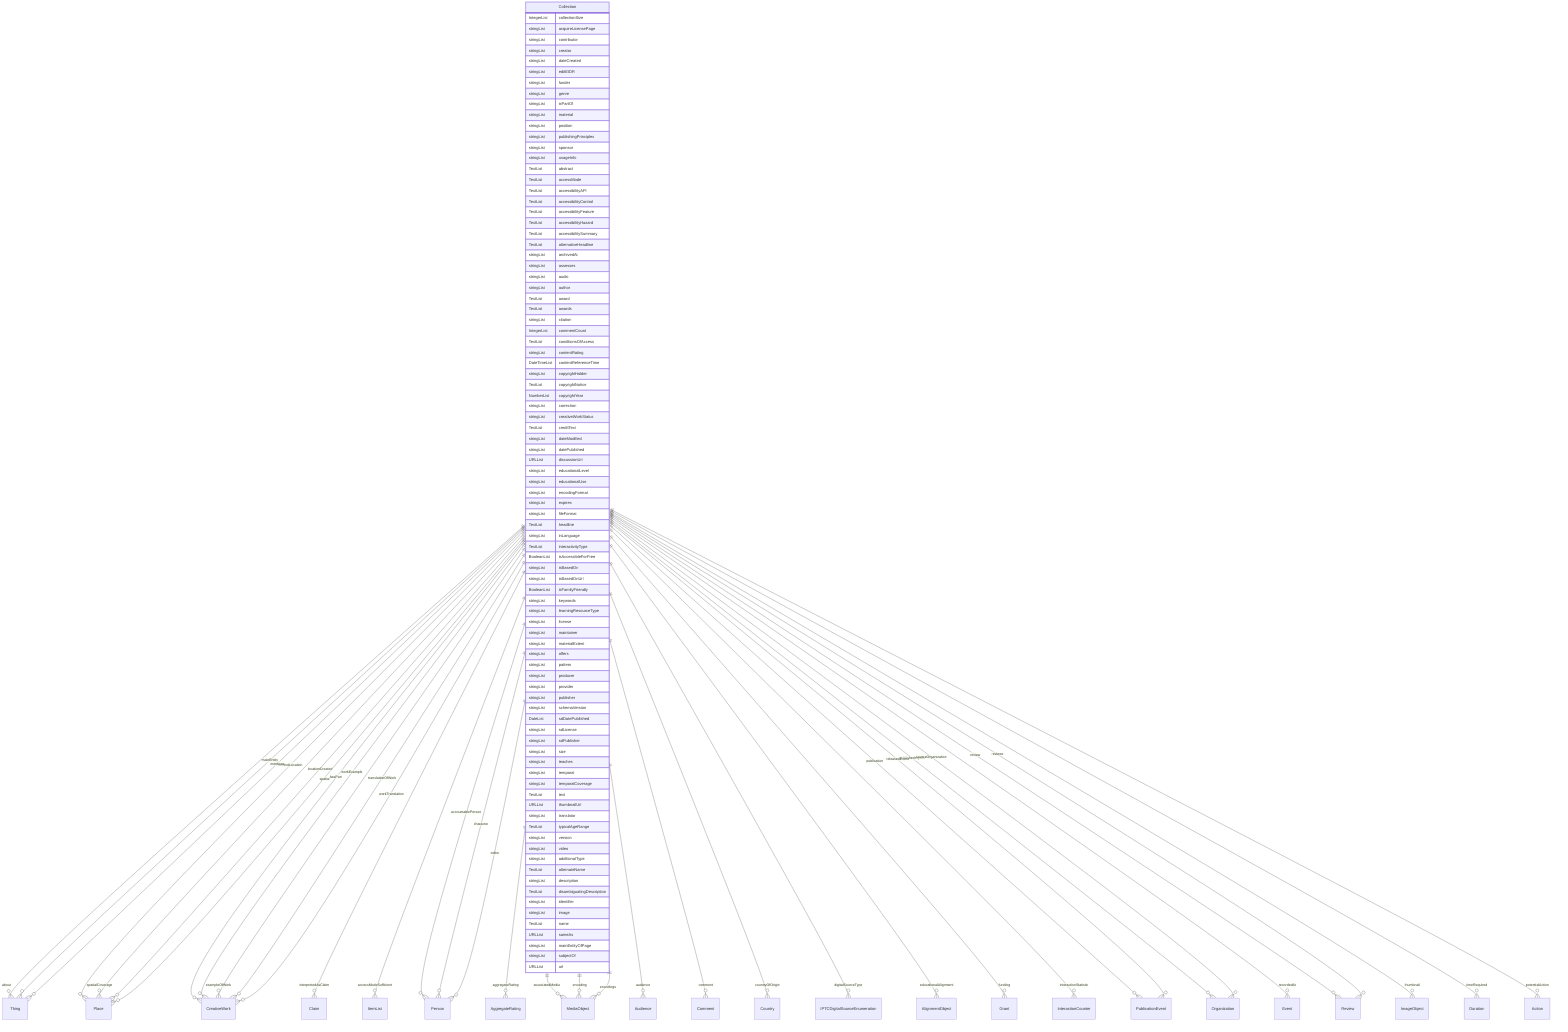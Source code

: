erDiagram
Collection {
    IntegerList collectionSize  
    stringList acquireLicensePage  
    stringList contributor  
    stringList creator  
    stringList dateCreated  
    stringList editEIDR  
    stringList funder  
    stringList genre  
    stringList isPartOf  
    stringList material  
    stringList position  
    stringList publishingPrinciples  
    stringList sponsor  
    stringList usageInfo  
    TextList abstract  
    TextList accessMode  
    TextList accessibilityAPI  
    TextList accessibilityControl  
    TextList accessibilityFeature  
    TextList accessibilityHazard  
    TextList accessibilitySummary  
    TextList alternativeHeadline  
    stringList archivedAt  
    stringList assesses  
    stringList audio  
    stringList author  
    TextList award  
    TextList awards  
    stringList citation  
    IntegerList commentCount  
    TextList conditionsOfAccess  
    stringList contentRating  
    DateTimeList contentReferenceTime  
    stringList copyrightHolder  
    TextList copyrightNotice  
    NumberList copyrightYear  
    stringList correction  
    stringList creativeWorkStatus  
    TextList creditText  
    stringList dateModified  
    stringList datePublished  
    URLList discussionUrl  
    stringList educationalLevel  
    stringList educationalUse  
    stringList encodingFormat  
    stringList expires  
    stringList fileFormat  
    TextList headline  
    stringList inLanguage  
    TextList interactivityType  
    BooleanList isAccessibleForFree  
    stringList isBasedOn  
    stringList isBasedOnUrl  
    BooleanList isFamilyFriendly  
    stringList keywords  
    stringList learningResourceType  
    stringList license  
    stringList maintainer  
    stringList materialExtent  
    stringList offers  
    stringList pattern  
    stringList producer  
    stringList provider  
    stringList publisher  
    stringList schemaVersion  
    DateList sdDatePublished  
    stringList sdLicense  
    stringList sdPublisher  
    stringList size  
    stringList teaches  
    stringList temporal  
    stringList temporalCoverage  
    TextList text  
    URLList thumbnailUrl  
    stringList translator  
    TextList typicalAgeRange  
    stringList version  
    stringList video  
    stringList additionalType  
    TextList alternateName  
    stringList description  
    TextList disambiguatingDescription  
    stringList identifier  
    stringList image  
    TextList name  
    URLList sameAs  
    stringList mainEntityOfPage  
    stringList subjectOf  
    URLList url  
}

Collection ||--}o Thing : "about"
Collection ||--}o Place : "contentLocation"
Collection ||--}o CreativeWork : "hasPart"
Collection ||--}o Claim : "interpretedAsClaim"
Collection ||--}o Thing : "mainEntity"
Collection ||--}o Place : "spatialCoverage"
Collection ||--}o CreativeWork : "workExample"
Collection ||--}o ItemList : "accessModeSufficient"
Collection ||--}o Person : "accountablePerson"
Collection ||--}o AggregateRating : "aggregateRating"
Collection ||--}o MediaObject : "associatedMedia"
Collection ||--}o Audience : "audience"
Collection ||--}o Person : "character"
Collection ||--}o Comment : "comment"
Collection ||--}o Country : "countryOfOrigin"
Collection ||--}o IPTCDigitalSourceEnumeration : "digitalSourceType"
Collection ||--}o Person : "editor"
Collection ||--}o AlignmentObject : "educationalAlignment"
Collection ||--}o MediaObject : "encoding"
Collection ||--}o MediaObject : "encodings"
Collection ||--}o CreativeWork : "exampleOfWork"
Collection ||--}o Grant : "funding"
Collection ||--}o InteractionCounter : "interactionStatistic"
Collection ||--}o Place : "locationCreated"
Collection ||--}o Thing : "mentions"
Collection ||--}o PublicationEvent : "publication"
Collection ||--}o Organization : "publisherImprint"
Collection ||--}o Event : "recordedAt"
Collection ||--}o PublicationEvent : "releasedEvent"
Collection ||--}o Review : "review"
Collection ||--}o Review : "reviews"
Collection ||--}o Organization : "sourceOrganization"
Collection ||--}o Place : "spatial"
Collection ||--}o ImageObject : "thumbnail"
Collection ||--}o Duration : "timeRequired"
Collection ||--}o CreativeWork : "translationOfWork"
Collection ||--}o CreativeWork : "workTranslation"
Collection ||--}o Action : "potentialAction"
